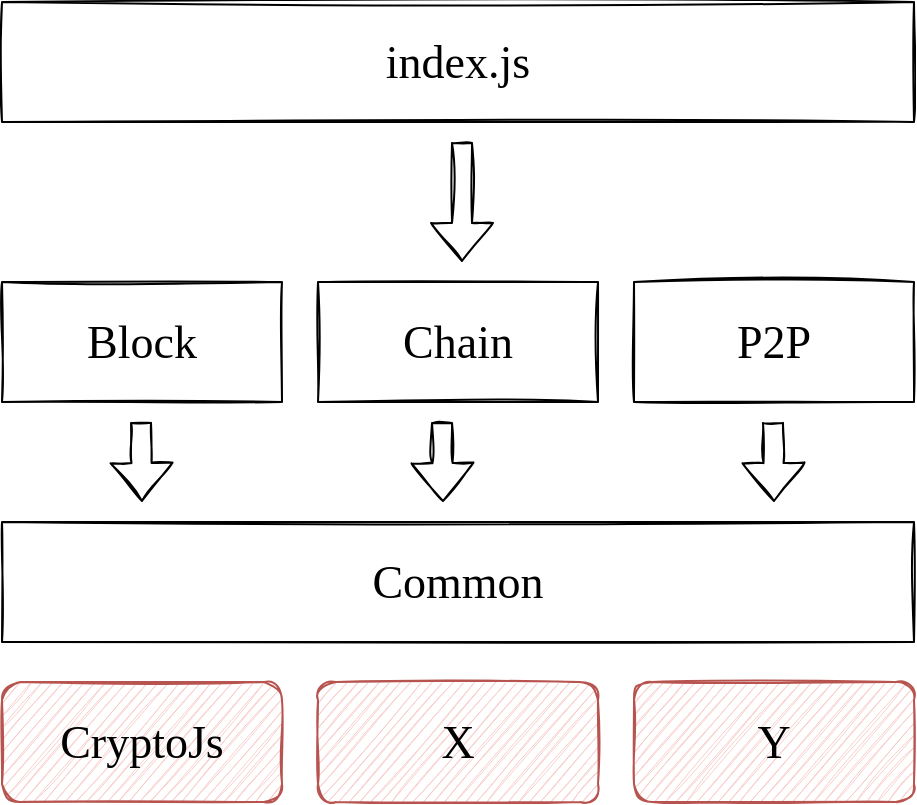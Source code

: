 <mxfile version="16.2.7" type="github">
  <diagram id="r22wdjnP7teoYweyjm_m" name="Page-1">
    <mxGraphModel dx="852" dy="535" grid="1" gridSize="10" guides="1" tooltips="1" connect="1" arrows="1" fold="1" page="1" pageScale="1" pageWidth="827" pageHeight="1169" math="0" shadow="0">
      <root>
        <mxCell id="0" />
        <mxCell id="1" parent="0" />
        <mxCell id="_lTkWa1O069LMO8PGt2S-1" value="index.js" style="rounded=0;whiteSpace=wrap;html=1;fontFamily=Comic Sans MS;fontSize=23;sketch=1;" vertex="1" parent="1">
          <mxGeometry x="170" y="100" width="456" height="60" as="geometry" />
        </mxCell>
        <mxCell id="_lTkWa1O069LMO8PGt2S-2" value="Block" style="rounded=0;whiteSpace=wrap;html=1;fontFamily=Comic Sans MS;fontSize=23;sketch=1;" vertex="1" parent="1">
          <mxGeometry x="170" y="240" width="140" height="60" as="geometry" />
        </mxCell>
        <mxCell id="_lTkWa1O069LMO8PGt2S-3" value="Chain" style="rounded=0;whiteSpace=wrap;html=1;fontFamily=Comic Sans MS;fontSize=23;sketch=1;" vertex="1" parent="1">
          <mxGeometry x="328" y="240" width="140" height="60" as="geometry" />
        </mxCell>
        <mxCell id="_lTkWa1O069LMO8PGt2S-4" value="P2P" style="rounded=0;whiteSpace=wrap;html=1;fontFamily=Comic Sans MS;fontSize=23;sketch=1;" vertex="1" parent="1">
          <mxGeometry x="486" y="240" width="140" height="60" as="geometry" />
        </mxCell>
        <mxCell id="_lTkWa1O069LMO8PGt2S-5" value="Common" style="rounded=0;whiteSpace=wrap;html=1;fontFamily=Comic Sans MS;fontSize=23;sketch=1;" vertex="1" parent="1">
          <mxGeometry x="170" y="360" width="456" height="60" as="geometry" />
        </mxCell>
        <mxCell id="_lTkWa1O069LMO8PGt2S-6" value="CryptoJs" style="rounded=1;whiteSpace=wrap;html=1;fontFamily=Comic Sans MS;fontSize=23;sketch=1;fillColor=#f8cecc;strokeColor=#b85450;" vertex="1" parent="1">
          <mxGeometry x="170" y="440" width="140" height="60" as="geometry" />
        </mxCell>
        <mxCell id="_lTkWa1O069LMO8PGt2S-7" value="X" style="rounded=1;whiteSpace=wrap;html=1;fontFamily=Comic Sans MS;fontSize=23;sketch=1;fillColor=#f8cecc;strokeColor=#b85450;" vertex="1" parent="1">
          <mxGeometry x="328" y="440" width="140" height="60" as="geometry" />
        </mxCell>
        <mxCell id="_lTkWa1O069LMO8PGt2S-8" value="Y" style="rounded=1;whiteSpace=wrap;html=1;fontFamily=Comic Sans MS;fontSize=23;sketch=1;shadow=0;glass=0;fillColor=#f8cecc;strokeColor=#b85450;" vertex="1" parent="1">
          <mxGeometry x="486" y="440" width="140" height="60" as="geometry" />
        </mxCell>
        <mxCell id="_lTkWa1O069LMO8PGt2S-9" value="" style="shape=flexArrow;endArrow=classic;html=1;sketch=1;fontFamily=Comic Sans MS;fontSize=23;curved=1;" edge="1" parent="1">
          <mxGeometry width="50" height="50" relative="1" as="geometry">
            <mxPoint x="400" y="170" as="sourcePoint" />
            <mxPoint x="400" y="230" as="targetPoint" />
          </mxGeometry>
        </mxCell>
        <mxCell id="_lTkWa1O069LMO8PGt2S-10" value="" style="shape=flexArrow;endArrow=classic;html=1;sketch=1;fontFamily=Comic Sans MS;fontSize=23;curved=1;" edge="1" parent="1">
          <mxGeometry width="50" height="50" relative="1" as="geometry">
            <mxPoint x="239.5" y="310" as="sourcePoint" />
            <mxPoint x="240" y="350" as="targetPoint" />
          </mxGeometry>
        </mxCell>
        <mxCell id="_lTkWa1O069LMO8PGt2S-11" value="" style="shape=flexArrow;endArrow=classic;html=1;sketch=1;fontFamily=Comic Sans MS;fontSize=23;curved=1;" edge="1" parent="1">
          <mxGeometry width="50" height="50" relative="1" as="geometry">
            <mxPoint x="390" y="310" as="sourcePoint" />
            <mxPoint x="390.5" y="350" as="targetPoint" />
          </mxGeometry>
        </mxCell>
        <mxCell id="_lTkWa1O069LMO8PGt2S-12" value="" style="shape=flexArrow;endArrow=classic;html=1;sketch=1;fontFamily=Comic Sans MS;fontSize=23;curved=1;" edge="1" parent="1">
          <mxGeometry width="50" height="50" relative="1" as="geometry">
            <mxPoint x="555.5" y="310" as="sourcePoint" />
            <mxPoint x="556" y="350" as="targetPoint" />
          </mxGeometry>
        </mxCell>
      </root>
    </mxGraphModel>
  </diagram>
</mxfile>
